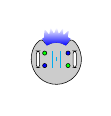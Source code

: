 \begin{tikzpicture}[x=.7ex,y=.7ex]
    \begin{scope}[rotate=0,very thin]
        \filldraw[fill=black!20,rounded corners=1] (-235:3) arc (-235:55:3) -- (55:2) arc(55:125:2)--cycle;
        \shade [bottom color=blue,top color=white](55:2) -- (55:3) decorate[decoration={snake,amplitude=1,segment length=2}]{-- (55:3)arc(55:125:3)}--(125:2) --(125:2)arc(125:55:2);
        \filldraw[fill=white,rounded corners=1] (2,-1) rectangle +(0.4,2);
        \filldraw[fill=white,rounded corners=1] (-2,-1) rectangle +(-0.4,2);
        \filldraw[fill=blue] (1.4,0.75) circle (0.25);
        \filldraw[fill=green] (1.4,-0.75) circle (0.25);
        \filldraw[fill=green] (-1.4,0.75) circle (0.25);
        \filldraw[fill=blue] (-1.4,-0.75) circle (0.25);
        
        \begin{scope}[color=cyan]
            \draw (0.5,-1) -- (0.5,1);
            \draw (0,-.25) -- (0,.25);
            \draw (-0.5,-1) -- (-0.5,1);
        \end{scope}

    \end{scope}
\end{tikzpicture}